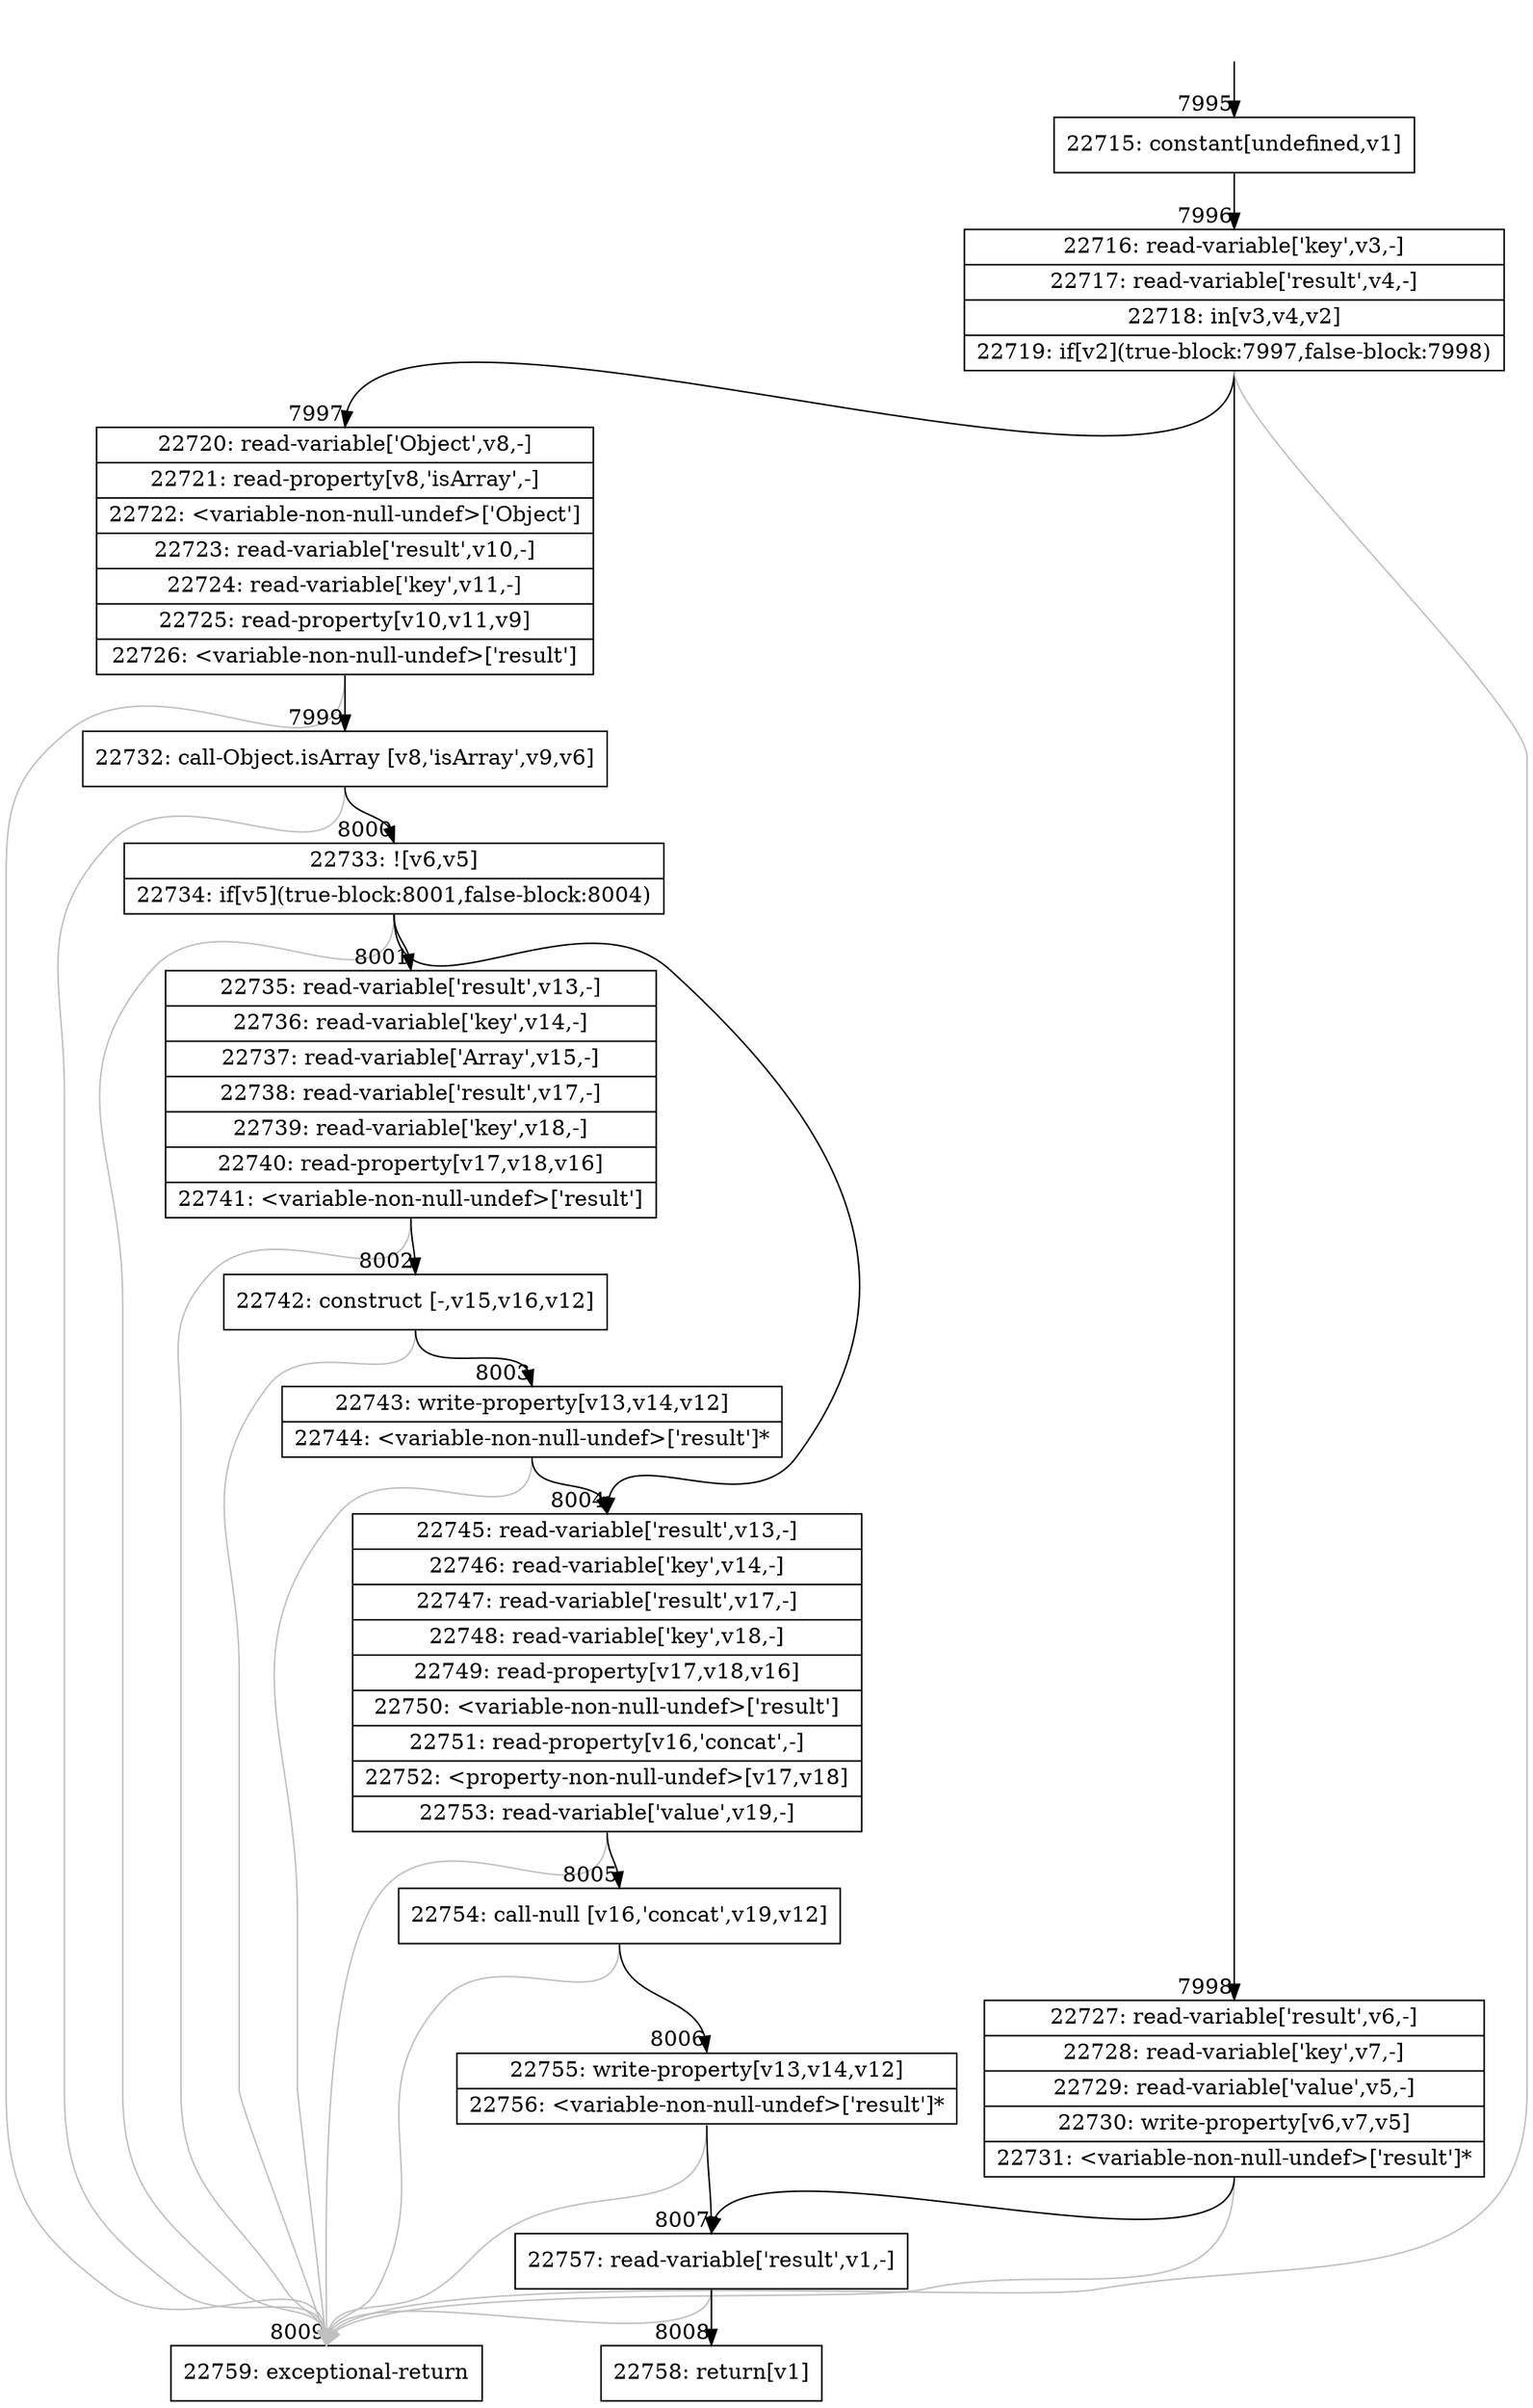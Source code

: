digraph {
rankdir="TD"
BB_entry593[shape=none,label=""];
BB_entry593 -> BB7995 [tailport=s, headport=n, headlabel="    7995"]
BB7995 [shape=record label="{22715: constant[undefined,v1]}" ] 
BB7995 -> BB7996 [tailport=s, headport=n, headlabel="      7996"]
BB7996 [shape=record label="{22716: read-variable['key',v3,-]|22717: read-variable['result',v4,-]|22718: in[v3,v4,v2]|22719: if[v2](true-block:7997,false-block:7998)}" ] 
BB7996 -> BB7997 [tailport=s, headport=n, headlabel="      7997"]
BB7996 -> BB7998 [tailport=s, headport=n, headlabel="      7998"]
BB7996 -> BB8009 [tailport=s, headport=n, color=gray, headlabel="      8009"]
BB7997 [shape=record label="{22720: read-variable['Object',v8,-]|22721: read-property[v8,'isArray',-]|22722: \<variable-non-null-undef\>['Object']|22723: read-variable['result',v10,-]|22724: read-variable['key',v11,-]|22725: read-property[v10,v11,v9]|22726: \<variable-non-null-undef\>['result']}" ] 
BB7997 -> BB7999 [tailport=s, headport=n, headlabel="      7999"]
BB7997 -> BB8009 [tailport=s, headport=n, color=gray]
BB7998 [shape=record label="{22727: read-variable['result',v6,-]|22728: read-variable['key',v7,-]|22729: read-variable['value',v5,-]|22730: write-property[v6,v7,v5]|22731: \<variable-non-null-undef\>['result']*}" ] 
BB7998 -> BB8007 [tailport=s, headport=n, headlabel="      8007"]
BB7998 -> BB8009 [tailport=s, headport=n, color=gray]
BB7999 [shape=record label="{22732: call-Object.isArray [v8,'isArray',v9,v6]}" ] 
BB7999 -> BB8000 [tailport=s, headport=n, headlabel="      8000"]
BB7999 -> BB8009 [tailport=s, headport=n, color=gray]
BB8000 [shape=record label="{22733: ![v6,v5]|22734: if[v5](true-block:8001,false-block:8004)}" ] 
BB8000 -> BB8001 [tailport=s, headport=n, headlabel="      8001"]
BB8000 -> BB8004 [tailport=s, headport=n, headlabel="      8004"]
BB8000 -> BB8009 [tailport=s, headport=n, color=gray]
BB8001 [shape=record label="{22735: read-variable['result',v13,-]|22736: read-variable['key',v14,-]|22737: read-variable['Array',v15,-]|22738: read-variable['result',v17,-]|22739: read-variable['key',v18,-]|22740: read-property[v17,v18,v16]|22741: \<variable-non-null-undef\>['result']}" ] 
BB8001 -> BB8002 [tailport=s, headport=n, headlabel="      8002"]
BB8001 -> BB8009 [tailport=s, headport=n, color=gray]
BB8002 [shape=record label="{22742: construct [-,v15,v16,v12]}" ] 
BB8002 -> BB8003 [tailport=s, headport=n, headlabel="      8003"]
BB8002 -> BB8009 [tailport=s, headport=n, color=gray]
BB8003 [shape=record label="{22743: write-property[v13,v14,v12]|22744: \<variable-non-null-undef\>['result']*}" ] 
BB8003 -> BB8004 [tailport=s, headport=n]
BB8003 -> BB8009 [tailport=s, headport=n, color=gray]
BB8004 [shape=record label="{22745: read-variable['result',v13,-]|22746: read-variable['key',v14,-]|22747: read-variable['result',v17,-]|22748: read-variable['key',v18,-]|22749: read-property[v17,v18,v16]|22750: \<variable-non-null-undef\>['result']|22751: read-property[v16,'concat',-]|22752: \<property-non-null-undef\>[v17,v18]|22753: read-variable['value',v19,-]}" ] 
BB8004 -> BB8005 [tailport=s, headport=n, headlabel="      8005"]
BB8004 -> BB8009 [tailport=s, headport=n, color=gray]
BB8005 [shape=record label="{22754: call-null [v16,'concat',v19,v12]}" ] 
BB8005 -> BB8006 [tailport=s, headport=n, headlabel="      8006"]
BB8005 -> BB8009 [tailport=s, headport=n, color=gray]
BB8006 [shape=record label="{22755: write-property[v13,v14,v12]|22756: \<variable-non-null-undef\>['result']*}" ] 
BB8006 -> BB8007 [tailport=s, headport=n]
BB8006 -> BB8009 [tailport=s, headport=n, color=gray]
BB8007 [shape=record label="{22757: read-variable['result',v1,-]}" ] 
BB8007 -> BB8008 [tailport=s, headport=n, headlabel="      8008"]
BB8007 -> BB8009 [tailport=s, headport=n, color=gray]
BB8008 [shape=record label="{22758: return[v1]}" ] 
BB8009 [shape=record label="{22759: exceptional-return}" ] 
//#$~ 6270
}
